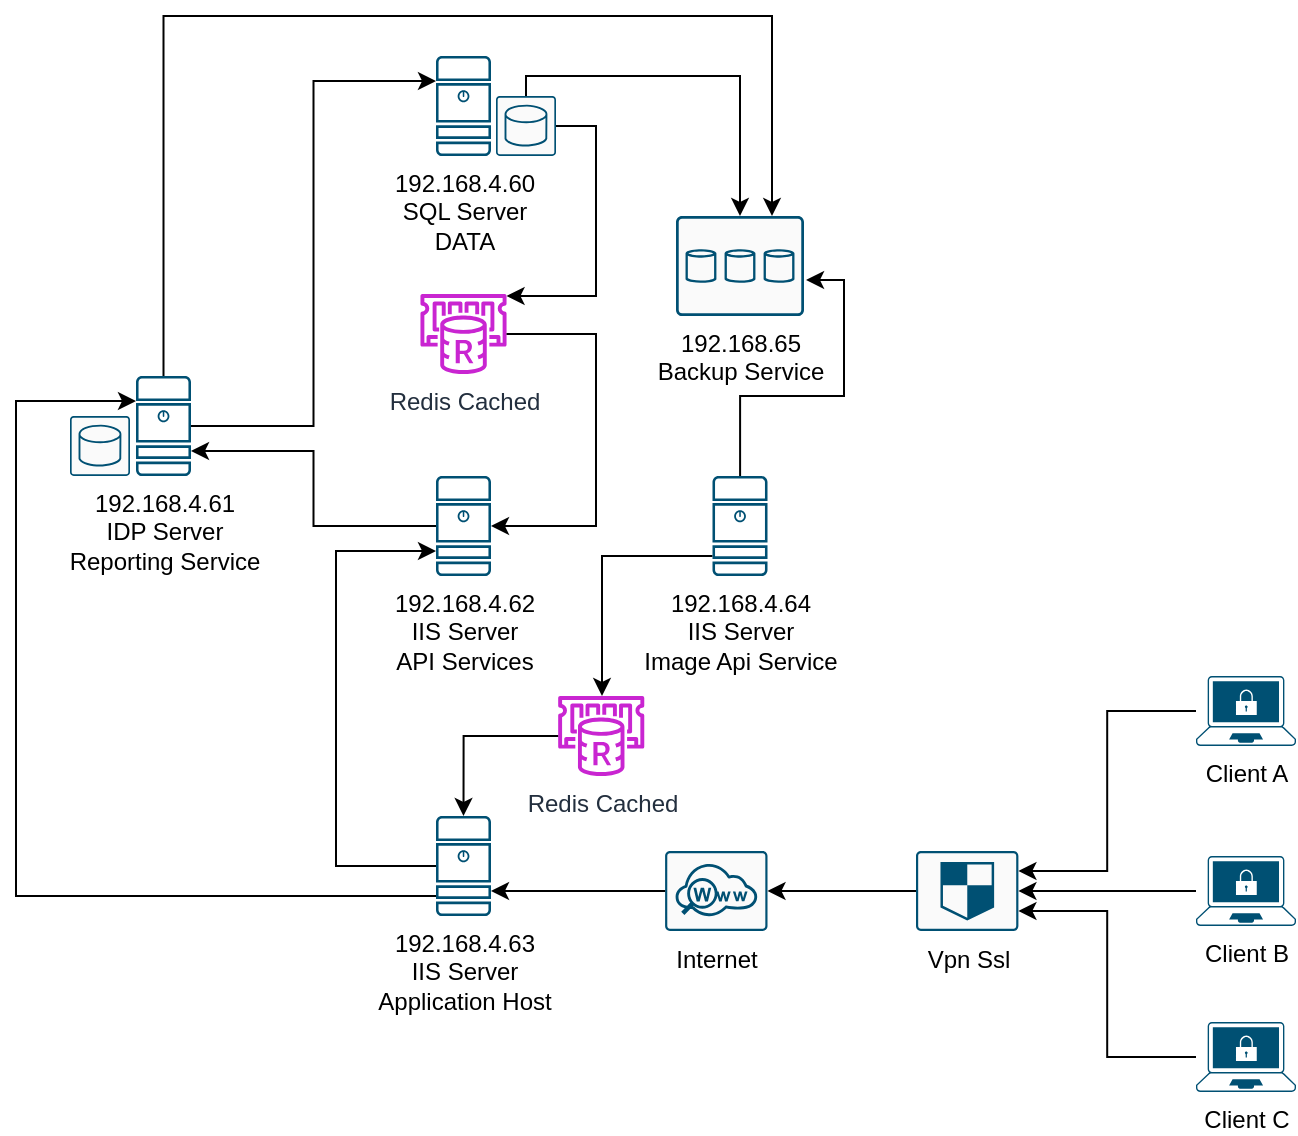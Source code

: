 <mxfile version="24.2.2" type="github">
  <diagram name="Page-1" id="xticCTIPS6AH7k8g0Nba">
    <mxGraphModel dx="1364" dy="766" grid="1" gridSize="10" guides="1" tooltips="1" connect="1" arrows="1" fold="1" page="1" pageScale="1" pageWidth="850" pageHeight="1100" math="0" shadow="0">
      <root>
        <mxCell id="0" />
        <mxCell id="1" parent="0" />
        <mxCell id="huHQVrDowfQnHHqNls3H-4" value="" style="group" parent="1" vertex="1" connectable="0">
          <mxGeometry x="340" y="50" width="60" height="50" as="geometry" />
        </mxCell>
        <mxCell id="huHQVrDowfQnHHqNls3H-2" value="192.168.4.60&lt;br&gt;&lt;div&gt;SQL Server&lt;/div&gt;&lt;div&gt;DATA&lt;br&gt;&lt;/div&gt;" style="sketch=0;points=[[0.015,0.015,0],[0.985,0.015,0],[0.985,0.985,0],[0.015,0.985,0],[0.25,0,0],[0.5,0,0],[0.75,0,0],[1,0.25,0],[1,0.5,0],[1,0.75,0],[0.75,1,0],[0.5,1,0],[0.25,1,0],[0,0.75,0],[0,0.5,0],[0,0.25,0]];verticalLabelPosition=bottom;html=1;verticalAlign=top;aspect=fixed;align=center;pointerEvents=1;shape=mxgraph.cisco19.server;fillColor=#005073;strokeColor=none;" parent="huHQVrDowfQnHHqNls3H-4" vertex="1">
          <mxGeometry width="27.5" height="50" as="geometry" />
        </mxCell>
        <mxCell id="huHQVrDowfQnHHqNls3H-3" value="" style="sketch=0;points=[[0.015,0.015,0],[0.985,0.015,0],[0.985,0.985,0],[0.015,0.985,0],[0.25,0,0],[0.5,0,0],[0.75,0,0],[1,0.25,0],[1,0.5,0],[1,0.75,0],[0.75,1,0],[0.5,1,0],[0.25,1,0],[0,0.75,0],[0,0.5,0],[0,0.25,0]];verticalLabelPosition=bottom;html=1;verticalAlign=top;aspect=fixed;align=center;pointerEvents=1;shape=mxgraph.cisco19.rect;prIcon=database_relational;fillColor=#FAFAFA;strokeColor=#005073;" parent="huHQVrDowfQnHHqNls3H-4" vertex="1">
          <mxGeometry x="30" y="20" width="30" height="30" as="geometry" />
        </mxCell>
        <mxCell id="huHQVrDowfQnHHqNls3H-5" style="edgeStyle=orthogonalEdgeStyle;rounded=0;orthogonalLoop=1;jettySize=auto;html=1;entryX=0;entryY=0.25;entryDx=0;entryDy=0;entryPerimeter=0;" parent="1" source="huHQVrDowfQnHHqNls3H-1" target="huHQVrDowfQnHHqNls3H-2" edge="1">
          <mxGeometry relative="1" as="geometry" />
        </mxCell>
        <mxCell id="huHQVrDowfQnHHqNls3H-8" value="" style="group" parent="1" vertex="1" connectable="0">
          <mxGeometry x="160" y="210" width="57.5" height="50" as="geometry" />
        </mxCell>
        <mxCell id="huHQVrDowfQnHHqNls3H-1" value="192.168.4.61&lt;br&gt;&lt;div&gt;IDP Server&lt;/div&gt;&lt;div&gt;Reporting Service&lt;br&gt;&lt;/div&gt;" style="sketch=0;points=[[0.015,0.015,0],[0.985,0.015,0],[0.985,0.985,0],[0.015,0.985,0],[0.25,0,0],[0.5,0,0],[0.75,0,0],[1,0.25,0],[1,0.5,0],[1,0.75,0],[0.75,1,0],[0.5,1,0],[0.25,1,0],[0,0.75,0],[0,0.5,0],[0,0.25,0]];verticalLabelPosition=bottom;html=1;verticalAlign=top;aspect=fixed;align=center;pointerEvents=1;shape=mxgraph.cisco19.server;fillColor=#005073;strokeColor=none;" parent="huHQVrDowfQnHHqNls3H-8" vertex="1">
          <mxGeometry x="30" width="27.5" height="50" as="geometry" />
        </mxCell>
        <mxCell id="huHQVrDowfQnHHqNls3H-7" value="" style="sketch=0;points=[[0.015,0.015,0],[0.985,0.015,0],[0.985,0.985,0],[0.015,0.985,0],[0.25,0,0],[0.5,0,0],[0.75,0,0],[1,0.25,0],[1,0.5,0],[1,0.75,0],[0.75,1,0],[0.5,1,0],[0.25,1,0],[0,0.75,0],[0,0.5,0],[0,0.25,0]];verticalLabelPosition=bottom;html=1;verticalAlign=top;aspect=fixed;align=center;pointerEvents=1;shape=mxgraph.cisco19.rect;prIcon=database_relational;fillColor=#FAFAFA;strokeColor=#005073;" parent="huHQVrDowfQnHHqNls3H-8" vertex="1">
          <mxGeometry x="-3" y="20" width="30" height="30" as="geometry" />
        </mxCell>
        <mxCell id="huHQVrDowfQnHHqNls3H-10" value="192.168.4.62&lt;br&gt;&lt;div&gt;IIS Server&lt;br&gt;&lt;/div&gt;&lt;div&gt;API Services&lt;/div&gt;" style="sketch=0;points=[[0.015,0.015,0],[0.985,0.015,0],[0.985,0.985,0],[0.015,0.985,0],[0.25,0,0],[0.5,0,0],[0.75,0,0],[1,0.25,0],[1,0.5,0],[1,0.75,0],[0.75,1,0],[0.5,1,0],[0.25,1,0],[0,0.75,0],[0,0.5,0],[0,0.25,0]];verticalLabelPosition=bottom;html=1;verticalAlign=top;aspect=fixed;align=center;pointerEvents=1;shape=mxgraph.cisco19.server;fillColor=#005073;strokeColor=none;" parent="1" vertex="1">
          <mxGeometry x="340" y="260" width="27.5" height="50" as="geometry" />
        </mxCell>
        <mxCell id="huHQVrDowfQnHHqNls3H-12" style="edgeStyle=orthogonalEdgeStyle;rounded=0;orthogonalLoop=1;jettySize=auto;html=1;entryX=1;entryY=0.75;entryDx=0;entryDy=0;entryPerimeter=0;" parent="1" source="huHQVrDowfQnHHqNls3H-10" target="huHQVrDowfQnHHqNls3H-1" edge="1">
          <mxGeometry relative="1" as="geometry">
            <mxPoint x="240" y="250" as="targetPoint" />
          </mxGeometry>
        </mxCell>
        <mxCell id="huHQVrDowfQnHHqNls3H-14" value="192.168.4.63&lt;br&gt;&lt;div&gt;IIS Server&lt;br&gt;&lt;/div&gt;&lt;div&gt;Application Host&lt;/div&gt;" style="sketch=0;points=[[0.015,0.015,0],[0.985,0.015,0],[0.985,0.985,0],[0.015,0.985,0],[0.25,0,0],[0.5,0,0],[0.75,0,0],[1,0.25,0],[1,0.5,0],[1,0.75,0],[0.75,1,0],[0.5,1,0],[0.25,1,0],[0,0.75,0],[0,0.5,0],[0,0.25,0]];verticalLabelPosition=bottom;html=1;verticalAlign=top;aspect=fixed;align=center;pointerEvents=1;shape=mxgraph.cisco19.server;fillColor=#005073;strokeColor=none;" parent="1" vertex="1">
          <mxGeometry x="340" y="430" width="27.5" height="50" as="geometry" />
        </mxCell>
        <mxCell id="huHQVrDowfQnHHqNls3H-15" style="edgeStyle=orthogonalEdgeStyle;rounded=0;orthogonalLoop=1;jettySize=auto;html=1;entryX=0;entryY=0.75;entryDx=0;entryDy=0;entryPerimeter=0;" parent="1" source="huHQVrDowfQnHHqNls3H-14" target="huHQVrDowfQnHHqNls3H-10" edge="1">
          <mxGeometry relative="1" as="geometry">
            <Array as="points">
              <mxPoint x="290" y="455" />
              <mxPoint x="290" y="298" />
            </Array>
          </mxGeometry>
        </mxCell>
        <mxCell id="huHQVrDowfQnHHqNls3H-18" style="edgeStyle=orthogonalEdgeStyle;rounded=0;orthogonalLoop=1;jettySize=auto;html=1;entryX=0;entryY=0.25;entryDx=0;entryDy=0;entryPerimeter=0;" parent="1" source="huHQVrDowfQnHHqNls3H-14" target="huHQVrDowfQnHHqNls3H-1" edge="1">
          <mxGeometry relative="1" as="geometry">
            <Array as="points">
              <mxPoint x="130" y="470" />
              <mxPoint x="130" y="223" />
            </Array>
          </mxGeometry>
        </mxCell>
        <mxCell id="huHQVrDowfQnHHqNls3H-19" value="&lt;div&gt;192.168.65&lt;br&gt;&lt;/div&gt;&lt;div&gt;Backup Service&lt;/div&gt;" style="sketch=0;points=[[0.015,0.015,0],[0.985,0.015,0],[0.985,0.985,0],[0.015,0.985,0],[0.25,0,0],[0.5,0,0],[0.75,0,0],[1,0.25,0],[1,0.5,0],[1,0.75,0],[0.75,1,0],[0.5,1,0],[0.25,1,0],[0,0.75,0],[0,0.5,0],[0,0.25,0]];verticalLabelPosition=bottom;html=1;verticalAlign=top;aspect=fixed;align=center;pointerEvents=1;shape=mxgraph.cisco19.rect;prIcon=storage;fillColor=#FAFAFA;strokeColor=#005073;" parent="1" vertex="1">
          <mxGeometry x="460" y="130" width="64" height="50" as="geometry" />
        </mxCell>
        <mxCell id="huHQVrDowfQnHHqNls3H-23" style="edgeStyle=orthogonalEdgeStyle;rounded=0;orthogonalLoop=1;jettySize=auto;html=1;entryX=0.5;entryY=0;entryDx=0;entryDy=0;entryPerimeter=0;" parent="1" source="huHQVrDowfQnHHqNls3H-3" target="huHQVrDowfQnHHqNls3H-19" edge="1">
          <mxGeometry relative="1" as="geometry">
            <Array as="points">
              <mxPoint x="385" y="60" />
              <mxPoint x="492" y="60" />
            </Array>
          </mxGeometry>
        </mxCell>
        <mxCell id="huHQVrDowfQnHHqNls3H-24" value="&lt;div&gt;Vpn Ssl&lt;/div&gt;&lt;div&gt;&lt;br&gt;&lt;/div&gt;" style="sketch=0;points=[[0.015,0.015,0],[0.985,0.015,0],[0.985,0.985,0],[0.015,0.985,0],[0.25,0,0],[0.5,0,0],[0.75,0,0],[1,0.25,0],[1,0.5,0],[1,0.75,0],[0.75,1,0],[0.5,1,0],[0.25,1,0],[0,0.75,0],[0,0.5,0],[0,0.25,0]];verticalLabelPosition=bottom;html=1;verticalAlign=top;aspect=fixed;align=center;pointerEvents=1;shape=mxgraph.cisco19.rect;prIcon=shield;fillColor=#FAFAFA;strokeColor=#005073;" parent="1" vertex="1">
          <mxGeometry x="580" y="447.5" width="51.2" height="40" as="geometry" />
        </mxCell>
        <mxCell id="huHQVrDowfQnHHqNls3H-37" value="Internet" style="sketch=0;points=[[0.015,0.015,0],[0.985,0.015,0],[0.985,0.985,0],[0.015,0.985,0],[0.25,0,0],[0.5,0,0],[0.75,0,0],[1,0.25,0],[1,0.5,0],[1,0.75,0],[0.75,1,0],[0.5,1,0],[0.25,1,0],[0,0.75,0],[0,0.5,0],[0,0.25,0]];verticalLabelPosition=bottom;html=1;verticalAlign=top;aspect=fixed;align=center;pointerEvents=1;shape=mxgraph.cisco19.rect;prIcon=web_security;fillColor=#FAFAFA;strokeColor=#005073;" parent="1" vertex="1">
          <mxGeometry x="454.55" y="447.5" width="51.2" height="40" as="geometry" />
        </mxCell>
        <mxCell id="huHQVrDowfQnHHqNls3H-38" value="Client A" style="points=[[0.13,0.02,0],[0.5,0,0],[0.87,0.02,0],[0.885,0.4,0],[0.985,0.985,0],[0.5,1,0],[0.015,0.985,0],[0.115,0.4,0]];verticalLabelPosition=bottom;sketch=0;html=1;verticalAlign=top;aspect=fixed;align=center;pointerEvents=1;shape=mxgraph.cisco19.secure_endpoints;fillColor=#005073;strokeColor=none;" parent="1" vertex="1">
          <mxGeometry x="720" y="360" width="50" height="35" as="geometry" />
        </mxCell>
        <mxCell id="huHQVrDowfQnHHqNls3H-51" value="" style="edgeStyle=orthogonalEdgeStyle;rounded=0;orthogonalLoop=1;jettySize=auto;html=1;" parent="1" source="huHQVrDowfQnHHqNls3H-39" target="huHQVrDowfQnHHqNls3H-24" edge="1">
          <mxGeometry relative="1" as="geometry" />
        </mxCell>
        <mxCell id="huHQVrDowfQnHHqNls3H-39" value="Client B" style="points=[[0.13,0.02,0],[0.5,0,0],[0.87,0.02,0],[0.885,0.4,0],[0.985,0.985,0],[0.5,1,0],[0.015,0.985,0],[0.115,0.4,0]];verticalLabelPosition=bottom;sketch=0;html=1;verticalAlign=top;aspect=fixed;align=center;pointerEvents=1;shape=mxgraph.cisco19.secure_endpoints;fillColor=#005073;strokeColor=none;" parent="1" vertex="1">
          <mxGeometry x="720" y="450" width="50" height="35" as="geometry" />
        </mxCell>
        <mxCell id="huHQVrDowfQnHHqNls3H-40" value="Client C" style="points=[[0.13,0.02,0],[0.5,0,0],[0.87,0.02,0],[0.885,0.4,0],[0.985,0.985,0],[0.5,1,0],[0.015,0.985,0],[0.115,0.4,0]];verticalLabelPosition=bottom;sketch=0;html=1;verticalAlign=top;aspect=fixed;align=center;pointerEvents=1;shape=mxgraph.cisco19.secure_endpoints;fillColor=#005073;strokeColor=none;" parent="1" vertex="1">
          <mxGeometry x="720" y="533" width="50" height="35" as="geometry" />
        </mxCell>
        <mxCell id="XFhRTMjSWFV35iXr-isI-16" style="edgeStyle=orthogonalEdgeStyle;rounded=0;orthogonalLoop=1;jettySize=auto;html=1;" edge="1" parent="1" source="huHQVrDowfQnHHqNls3H-41" target="XFhRTMjSWFV35iXr-isI-13">
          <mxGeometry relative="1" as="geometry">
            <Array as="points">
              <mxPoint x="423" y="300" />
            </Array>
          </mxGeometry>
        </mxCell>
        <mxCell id="huHQVrDowfQnHHqNls3H-41" value="192.168.4.64&lt;br&gt;&lt;div&gt;IIS Server&lt;br&gt;&lt;/div&gt;&lt;div&gt;Image Api Service&lt;br&gt;&lt;/div&gt;" style="sketch=0;points=[[0.015,0.015,0],[0.985,0.015,0],[0.985,0.985,0],[0.015,0.985,0],[0.25,0,0],[0.5,0,0],[0.75,0,0],[1,0.25,0],[1,0.5,0],[1,0.75,0],[0.75,1,0],[0.5,1,0],[0.25,1,0],[0,0.75,0],[0,0.5,0],[0,0.25,0]];verticalLabelPosition=bottom;html=1;verticalAlign=top;aspect=fixed;align=center;pointerEvents=1;shape=mxgraph.cisco19.server;fillColor=#005073;strokeColor=none;" parent="1" vertex="1">
          <mxGeometry x="478.25" y="260" width="27.5" height="50" as="geometry" />
        </mxCell>
        <mxCell id="huHQVrDowfQnHHqNls3H-44" style="edgeStyle=orthogonalEdgeStyle;rounded=0;orthogonalLoop=1;jettySize=auto;html=1;entryX=1.016;entryY=0.64;entryDx=0;entryDy=0;entryPerimeter=0;" parent="1" source="huHQVrDowfQnHHqNls3H-41" target="huHQVrDowfQnHHqNls3H-19" edge="1">
          <mxGeometry relative="1" as="geometry" />
        </mxCell>
        <mxCell id="huHQVrDowfQnHHqNls3H-45" style="edgeStyle=orthogonalEdgeStyle;rounded=0;orthogonalLoop=1;jettySize=auto;html=1;entryX=0.75;entryY=0;entryDx=0;entryDy=0;entryPerimeter=0;" parent="1" source="huHQVrDowfQnHHqNls3H-1" target="huHQVrDowfQnHHqNls3H-19" edge="1">
          <mxGeometry relative="1" as="geometry">
            <Array as="points">
              <mxPoint x="204" y="30" />
              <mxPoint x="508" y="30" />
            </Array>
          </mxGeometry>
        </mxCell>
        <mxCell id="huHQVrDowfQnHHqNls3H-46" style="edgeStyle=orthogonalEdgeStyle;rounded=0;orthogonalLoop=1;jettySize=auto;html=1;entryX=1;entryY=0.75;entryDx=0;entryDy=0;entryPerimeter=0;" parent="1" source="huHQVrDowfQnHHqNls3H-37" target="huHQVrDowfQnHHqNls3H-14" edge="1">
          <mxGeometry relative="1" as="geometry" />
        </mxCell>
        <mxCell id="huHQVrDowfQnHHqNls3H-47" style="edgeStyle=orthogonalEdgeStyle;rounded=0;orthogonalLoop=1;jettySize=auto;html=1;entryX=1;entryY=0.5;entryDx=0;entryDy=0;entryPerimeter=0;" parent="1" source="huHQVrDowfQnHHqNls3H-24" target="huHQVrDowfQnHHqNls3H-37" edge="1">
          <mxGeometry relative="1" as="geometry" />
        </mxCell>
        <mxCell id="huHQVrDowfQnHHqNls3H-50" style="edgeStyle=orthogonalEdgeStyle;rounded=0;orthogonalLoop=1;jettySize=auto;html=1;entryX=1;entryY=0.75;entryDx=0;entryDy=0;entryPerimeter=0;" parent="1" source="huHQVrDowfQnHHqNls3H-40" target="huHQVrDowfQnHHqNls3H-24" edge="1">
          <mxGeometry relative="1" as="geometry" />
        </mxCell>
        <mxCell id="huHQVrDowfQnHHqNls3H-52" style="edgeStyle=orthogonalEdgeStyle;rounded=0;orthogonalLoop=1;jettySize=auto;html=1;entryX=1;entryY=0.25;entryDx=0;entryDy=0;entryPerimeter=0;" parent="1" source="huHQVrDowfQnHHqNls3H-38" target="huHQVrDowfQnHHqNls3H-24" edge="1">
          <mxGeometry relative="1" as="geometry" />
        </mxCell>
        <mxCell id="XFhRTMjSWFV35iXr-isI-1" value="Redis Cached" style="sketch=0;outlineConnect=0;fontColor=#232F3E;gradientColor=none;fillColor=#C925D1;strokeColor=none;dashed=0;verticalLabelPosition=bottom;verticalAlign=top;align=center;html=1;fontSize=12;fontStyle=0;aspect=fixed;pointerEvents=1;shape=mxgraph.aws4.elasticache_for_redis;" vertex="1" parent="1">
          <mxGeometry x="331.14" y="169" width="45.22" height="40" as="geometry" />
        </mxCell>
        <mxCell id="XFhRTMjSWFV35iXr-isI-11" style="edgeStyle=orthogonalEdgeStyle;rounded=0;orthogonalLoop=1;jettySize=auto;html=1;entryX=1;entryY=0.5;entryDx=0;entryDy=0;entryPerimeter=0;" edge="1" parent="1" source="XFhRTMjSWFV35iXr-isI-1" target="huHQVrDowfQnHHqNls3H-10">
          <mxGeometry relative="1" as="geometry">
            <Array as="points">
              <mxPoint x="420" y="189" />
              <mxPoint x="420" y="285" />
            </Array>
          </mxGeometry>
        </mxCell>
        <mxCell id="XFhRTMjSWFV35iXr-isI-12" style="edgeStyle=orthogonalEdgeStyle;rounded=0;orthogonalLoop=1;jettySize=auto;html=1;" edge="1" parent="1" source="huHQVrDowfQnHHqNls3H-3" target="XFhRTMjSWFV35iXr-isI-1">
          <mxGeometry relative="1" as="geometry">
            <Array as="points">
              <mxPoint x="420" y="85" />
              <mxPoint x="420" y="170" />
            </Array>
          </mxGeometry>
        </mxCell>
        <mxCell id="XFhRTMjSWFV35iXr-isI-13" value="Redis Cached" style="sketch=0;outlineConnect=0;fontColor=#232F3E;gradientColor=none;fillColor=#C925D1;strokeColor=none;dashed=0;verticalLabelPosition=bottom;verticalAlign=top;align=center;html=1;fontSize=12;fontStyle=0;aspect=fixed;pointerEvents=1;shape=mxgraph.aws4.elasticache_for_redis;" vertex="1" parent="1">
          <mxGeometry x="400" y="370" width="45.22" height="40" as="geometry" />
        </mxCell>
        <mxCell id="XFhRTMjSWFV35iXr-isI-15" style="edgeStyle=orthogonalEdgeStyle;rounded=0;orthogonalLoop=1;jettySize=auto;html=1;entryX=0.5;entryY=0;entryDx=0;entryDy=0;entryPerimeter=0;" edge="1" parent="1" source="XFhRTMjSWFV35iXr-isI-13" target="huHQVrDowfQnHHqNls3H-14">
          <mxGeometry relative="1" as="geometry" />
        </mxCell>
      </root>
    </mxGraphModel>
  </diagram>
</mxfile>
